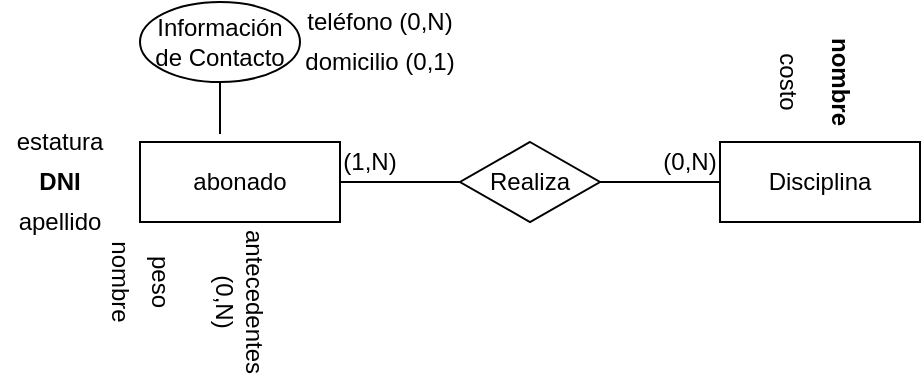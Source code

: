 <mxfile version="21.6.9" type="device">
  <diagram name="Página-1" id="WjvzGKE3d6Izgvb9rn6n">
    <mxGraphModel dx="880" dy="559" grid="1" gridSize="10" guides="1" tooltips="1" connect="1" arrows="1" fold="1" page="1" pageScale="1" pageWidth="827" pageHeight="1169" math="0" shadow="0">
      <root>
        <mxCell id="0" />
        <mxCell id="1" parent="0" />
        <mxCell id="1TlXe4W4mp4F-W0AQaZr-2" value="Disciplina" style="whiteSpace=wrap;html=1;align=center;" vertex="1" parent="1">
          <mxGeometry x="370" y="150" width="100" height="40" as="geometry" />
        </mxCell>
        <mxCell id="1TlXe4W4mp4F-W0AQaZr-3" value="abonado" style="whiteSpace=wrap;html=1;align=center;" vertex="1" parent="1">
          <mxGeometry x="80" y="150" width="100" height="40" as="geometry" />
        </mxCell>
        <mxCell id="1TlXe4W4mp4F-W0AQaZr-4" value="Realiza" style="shape=rhombus;perimeter=rhombusPerimeter;whiteSpace=wrap;html=1;align=center;" vertex="1" parent="1">
          <mxGeometry x="240" y="150" width="70" height="40" as="geometry" />
        </mxCell>
        <mxCell id="1TlXe4W4mp4F-W0AQaZr-11" value="Información de Contacto" style="ellipse;whiteSpace=wrap;html=1;align=center;" vertex="1" parent="1">
          <mxGeometry x="80" y="80" width="80" height="40" as="geometry" />
        </mxCell>
        <mxCell id="1TlXe4W4mp4F-W0AQaZr-13" value="apellido" style="text;html=1;strokeColor=none;fillColor=none;align=center;verticalAlign=middle;whiteSpace=wrap;rounded=0;" vertex="1" parent="1">
          <mxGeometry x="10" y="180" width="60" height="20" as="geometry" />
        </mxCell>
        <mxCell id="1TlXe4W4mp4F-W0AQaZr-15" value="&lt;b&gt;DNI&lt;/b&gt;" style="text;html=1;strokeColor=none;fillColor=none;align=center;verticalAlign=middle;whiteSpace=wrap;rounded=0;" vertex="1" parent="1">
          <mxGeometry x="10" y="160" width="60" height="20" as="geometry" />
        </mxCell>
        <mxCell id="1TlXe4W4mp4F-W0AQaZr-16" value="nombre" style="text;html=1;strokeColor=none;fillColor=none;align=center;verticalAlign=middle;whiteSpace=wrap;rounded=0;rotation=90;" vertex="1" parent="1">
          <mxGeometry x="40" y="210" width="60" height="20" as="geometry" />
        </mxCell>
        <mxCell id="1TlXe4W4mp4F-W0AQaZr-17" value="peso" style="text;html=1;strokeColor=none;fillColor=none;align=center;verticalAlign=middle;whiteSpace=wrap;rounded=0;rotation=90;" vertex="1" parent="1">
          <mxGeometry x="60" y="210" width="60" height="20" as="geometry" />
        </mxCell>
        <mxCell id="1TlXe4W4mp4F-W0AQaZr-18" value="estatura" style="text;html=1;strokeColor=none;fillColor=none;align=center;verticalAlign=middle;whiteSpace=wrap;rounded=0;" vertex="1" parent="1">
          <mxGeometry x="10" y="140" width="60" height="20" as="geometry" />
        </mxCell>
        <mxCell id="1TlXe4W4mp4F-W0AQaZr-20" value="&lt;b&gt;nombre&lt;/b&gt;" style="text;html=1;strokeColor=none;fillColor=none;align=center;verticalAlign=middle;whiteSpace=wrap;rounded=0;flipV=1;flipH=1;rotation=90;" vertex="1" parent="1">
          <mxGeometry x="400" y="110" width="60" height="20" as="geometry" />
        </mxCell>
        <mxCell id="1TlXe4W4mp4F-W0AQaZr-21" value="costo" style="text;html=1;strokeColor=none;fillColor=none;align=center;verticalAlign=middle;whiteSpace=wrap;rounded=0;rotation=90;" vertex="1" parent="1">
          <mxGeometry x="374" y="110" width="60" height="20" as="geometry" />
        </mxCell>
        <mxCell id="1TlXe4W4mp4F-W0AQaZr-27" value="(1,N)" style="text;html=1;strokeColor=none;fillColor=none;align=center;verticalAlign=middle;whiteSpace=wrap;rounded=0;" vertex="1" parent="1">
          <mxGeometry x="180" y="150" width="30" height="20" as="geometry" />
        </mxCell>
        <mxCell id="1TlXe4W4mp4F-W0AQaZr-28" value="(0,N)" style="text;html=1;strokeColor=none;fillColor=none;align=center;verticalAlign=middle;whiteSpace=wrap;rounded=0;" vertex="1" parent="1">
          <mxGeometry x="340" y="150" width="30" height="20" as="geometry" />
        </mxCell>
        <mxCell id="1TlXe4W4mp4F-W0AQaZr-37" value="" style="endArrow=none;html=1;rounded=0;exitX=1;exitY=0.5;exitDx=0;exitDy=0;" edge="1" parent="1" source="1TlXe4W4mp4F-W0AQaZr-3" target="1TlXe4W4mp4F-W0AQaZr-4">
          <mxGeometry relative="1" as="geometry">
            <mxPoint x="290" y="280" as="sourcePoint" />
            <mxPoint x="450" y="280" as="targetPoint" />
          </mxGeometry>
        </mxCell>
        <mxCell id="1TlXe4W4mp4F-W0AQaZr-38" value="" style="endArrow=none;html=1;rounded=0;entryX=0;entryY=0.5;entryDx=0;entryDy=0;exitX=1;exitY=0.5;exitDx=0;exitDy=0;" edge="1" parent="1" source="1TlXe4W4mp4F-W0AQaZr-4" target="1TlXe4W4mp4F-W0AQaZr-2">
          <mxGeometry relative="1" as="geometry">
            <mxPoint x="300" y="290" as="sourcePoint" />
            <mxPoint x="460" y="290" as="targetPoint" />
          </mxGeometry>
        </mxCell>
        <mxCell id="1TlXe4W4mp4F-W0AQaZr-39" value="" style="endArrow=none;html=1;rounded=0;exitX=0.5;exitY=1;exitDx=0;exitDy=0;entryX=0.4;entryY=-0.1;entryDx=0;entryDy=0;entryPerimeter=0;" edge="1" parent="1" source="1TlXe4W4mp4F-W0AQaZr-11" target="1TlXe4W4mp4F-W0AQaZr-3">
          <mxGeometry relative="1" as="geometry">
            <mxPoint x="310" y="300" as="sourcePoint" />
            <mxPoint x="470" y="300" as="targetPoint" />
          </mxGeometry>
        </mxCell>
        <mxCell id="1TlXe4W4mp4F-W0AQaZr-41" value="teléfono (0,N)" style="text;html=1;strokeColor=none;fillColor=none;align=center;verticalAlign=middle;whiteSpace=wrap;rounded=0;rotation=0;" vertex="1" parent="1">
          <mxGeometry x="160" y="80" width="80" height="20" as="geometry" />
        </mxCell>
        <mxCell id="1TlXe4W4mp4F-W0AQaZr-42" value="domicilio (0,1)" style="text;html=1;strokeColor=none;fillColor=none;align=center;verticalAlign=middle;whiteSpace=wrap;rounded=0;" vertex="1" parent="1">
          <mxGeometry x="160" y="100" width="80" height="20" as="geometry" />
        </mxCell>
        <mxCell id="1TlXe4W4mp4F-W0AQaZr-43" value="antecedentes (0,N)" style="text;html=1;strokeColor=none;fillColor=none;align=center;verticalAlign=middle;whiteSpace=wrap;rounded=0;rotation=90;" vertex="1" parent="1">
          <mxGeometry x="100" y="210" width="60" height="40" as="geometry" />
        </mxCell>
      </root>
    </mxGraphModel>
  </diagram>
</mxfile>
